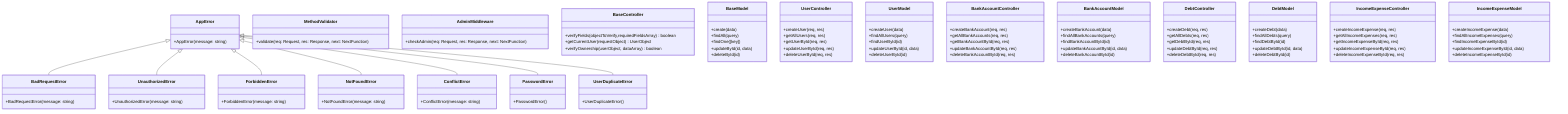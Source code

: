 classDiagram
    class AppError {
        +AppError(message: string)
    }

    class BadRequestError {
        +BadRequestError(message: string)
    }

    class UnauthorizedError {
        +UnauthorizedError(message: string)
    }

    class ForbiddenError {
        +ForbiddenError(message: string)
    }

    class NotFoundError {
        +NotFoundError(message: string)
    }

    class ConflictError {
        +ConflictError(message: string)
    }

    class PasswordError {
        +PasswordError()
    }

    class UserDuplicateError {
        +UserDuplicateError()
    }

    class MethodValidator {
        +validate(req: Request, res: Response, next: NextFunction)
    }

    class AdminMiddleware {
        +checkAdmin(req: Request, res: Response, next: NextFunction)
    }

    class BaseController {
        +verifyFields(objectToVerify,requiredFieldsArray) boolean
        +getCurrentUser(requestObject) UserObject
        +verifyOwnership(userObject, dataArray) boolean
    }

    class BaseModel {
        +create(data)
        +findAll(query)
        +findOne([key])
        +updateById(id, data)
        +deleteById(id)
    }

    class UserController {
        +createUser(req, res)
        +getAllUsers(req, res)
        +getUserById(req, res)
        +updateUserById(req, res)
        +deleteUserById(req, res)
    }

    class UserModel {
        +createUser(data)
        +findAllUsers(query)
        +findUserById(id)
        +updateUserById(id, data)
        +deleteUserById(id)
    }

    class BankAccountController {
        +createBankAccount(req, res)
        +getAllBankAccounts(req, res)
        +getBankAccountById(req, res)
        +updateBankAccountById(req, res)
        +deleteBankAccountById(req, res)
    }

    class BankAccountModel {
        +createBankAccount(data)
        +findAllBankAccounts(query)
        +findBankAccountById(id)
        +updateBankAccountById(id, data)
        +deleteBankAccountById(id)
    }

    class DebtController {
        +createDebt(req, res)
        +getAllDebts(req, res)
        +getDebtById(req, res)
        +updateDebtById(req, res)
        +deleteDebtById(req, res)
    }

    class DebtModel {
        +createDebt(data)
        +findAllDebts(query)
        +findDebtById(id)
        +updateDebtById(id, data)
        +deleteDebtById(id)
    }

    class IncomeExpenseController {
        +createIncomeExpense(req, res)
        +getAllIncomeExpenses(req, res)
        +getIncomeExpenseById(req, res)
        +updateIncomeExpenseById(req, res)
        +deleteIncomeExpenseById(req, res)
    }

    class IncomeExpenseModel {
        +createIncomeExpense(data)
        +findAllIncomeExpenses(query)
        +findIncomeExpenseById(id)
        +updateIncomeExpenseById(id, data)
        +deleteIncomeExpenseById(id)
    }

    AppError <|-- BadRequestError
    AppError <|-- UnauthorizedError
    AppError <|-- ForbiddenError
    AppError <|-- NotFoundError
    AppError <|-- ConflictError
    AppError <|-- PasswordError
    AppError <|-- UserDuplicateError